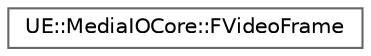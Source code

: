 digraph "Graphical Class Hierarchy"
{
 // INTERACTIVE_SVG=YES
 // LATEX_PDF_SIZE
  bgcolor="transparent";
  edge [fontname=Helvetica,fontsize=10,labelfontname=Helvetica,labelfontsize=10];
  node [fontname=Helvetica,fontsize=10,shape=box,height=0.2,width=0.4];
  rankdir="LR";
  Node0 [id="Node000000",label="UE::MediaIOCore::FVideoFrame",height=0.2,width=0.4,color="grey40", fillcolor="white", style="filled",URL="$d1/d5d/structUE_1_1MediaIOCore_1_1FVideoFrame.html",tooltip="Description of a video frame."];
}
